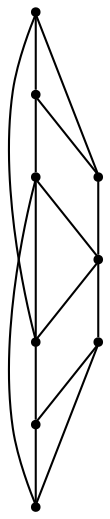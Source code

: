 graph {
  node [shape=point,comment="{\"directed\":false,\"doi\":\"10.1007/978-3-319-27261-0_39\",\"figure\":\"2 (2)\"}"]

  v0 [pos="618.3276692063137,322.88937977405493"]
  v1 [pos="473.97134176631744,572.9261479057631"]
  v2 [pos="560.5893223481997,356.2276155249494"]
  v3 [pos="473.97134176631744,506.24967640397426"]
  v4 [pos="502.84261361315845,389.5658512758438"]
  v5 [pos="473.97134176631744,439.5732049021854"]
  v6 [pos="445.1000699194764,389.5658512758438"]
  v7 [pos="387.35336118443513,356.22761552494933"]
  v8 [pos="329.61501432632116,322.88937977405493"]

  v0 -- v1 [id="-1",pos="618.3276692063137,322.88937977405493 473.97134176631744,572.9261479057631 473.97134176631744,572.9261479057631 473.97134176631744,572.9261479057631"]
  v8 -- v0 [id="-2",pos="329.61501432632116,322.88937977405493 618.3276692063137,322.88937977405493 618.3276692063137,322.88937977405493 618.3276692063137,322.88937977405493"]
  v7 -- v2 [id="-3",pos="387.35336118443513,356.22761552494933 560.5893223481997,356.2276155249494 560.5893223481997,356.2276155249494 560.5893223481997,356.2276155249494"]
  v7 -- v8 [id="-4",pos="387.35336118443513,356.22761552494933 329.61501432632116,322.88937977405493 329.61501432632116,322.88937977405493 329.61501432632116,322.88937977405493"]
  v2 -- v0 [id="-5",pos="560.5893223481997,356.2276155249494 618.3276692063137,322.88937977405493 618.3276692063137,322.88937977405493 618.3276692063137,322.88937977405493"]
  v6 -- v4 [id="-6",pos="445.1000699194764,389.5658512758438 502.84261361315845,389.5658512758438 502.84261361315845,389.5658512758438 502.84261361315845,389.5658512758438"]
  v6 -- v7 [id="-8",pos="445.1000699194764,389.5658512758438 387.35336118443513,356.22761552494933 387.35336118443513,356.22761552494933 387.35336118443513,356.22761552494933"]
  v1 -- v8 [id="-9",pos="473.97134176631744,572.9261479057631 329.61501432632116,322.88937977405493 329.61501432632116,322.88937977405493 329.61501432632116,322.88937977405493"]
  v3 -- v7 [id="-10",pos="473.97134176631744,506.24967640397426 387.35336118443513,356.22761552494933 387.35336118443513,356.22761552494933 387.35336118443513,356.22761552494933"]
  v3 -- v1 [id="-11",pos="473.97134176631744,506.24967640397426 473.97134176631744,572.9261479057631 473.97134176631744,572.9261479057631 473.97134176631744,572.9261479057631"]
  v5 -- v6 [id="-12",pos="473.97134176631744,439.5732049021854 445.1000699194764,389.5658512758438 445.1000699194764,389.5658512758438 445.1000699194764,389.5658512758438"]
  v2 -- v3 [id="-13",pos="560.5893223481997,356.2276155249494 473.97134176631744,506.24967640397426 473.97134176631744,506.24967640397426 473.97134176631744,506.24967640397426"]
  v5 -- v3 [id="-15",pos="473.97134176631744,439.5732049021854 473.97134176631744,506.24967640397426 473.97134176631744,506.24967640397426 473.97134176631744,506.24967640397426"]
  v4 -- v5 [id="-16",pos="502.84261361315845,389.5658512758438 473.97134176631744,439.5732049021854 473.97134176631744,439.5732049021854 473.97134176631744,439.5732049021854"]
  v4 -- v2 [id="-17",pos="502.84261361315845,389.5658512758438 560.5893223481997,356.2276155249494 560.5893223481997,356.2276155249494 560.5893223481997,356.2276155249494"]
}